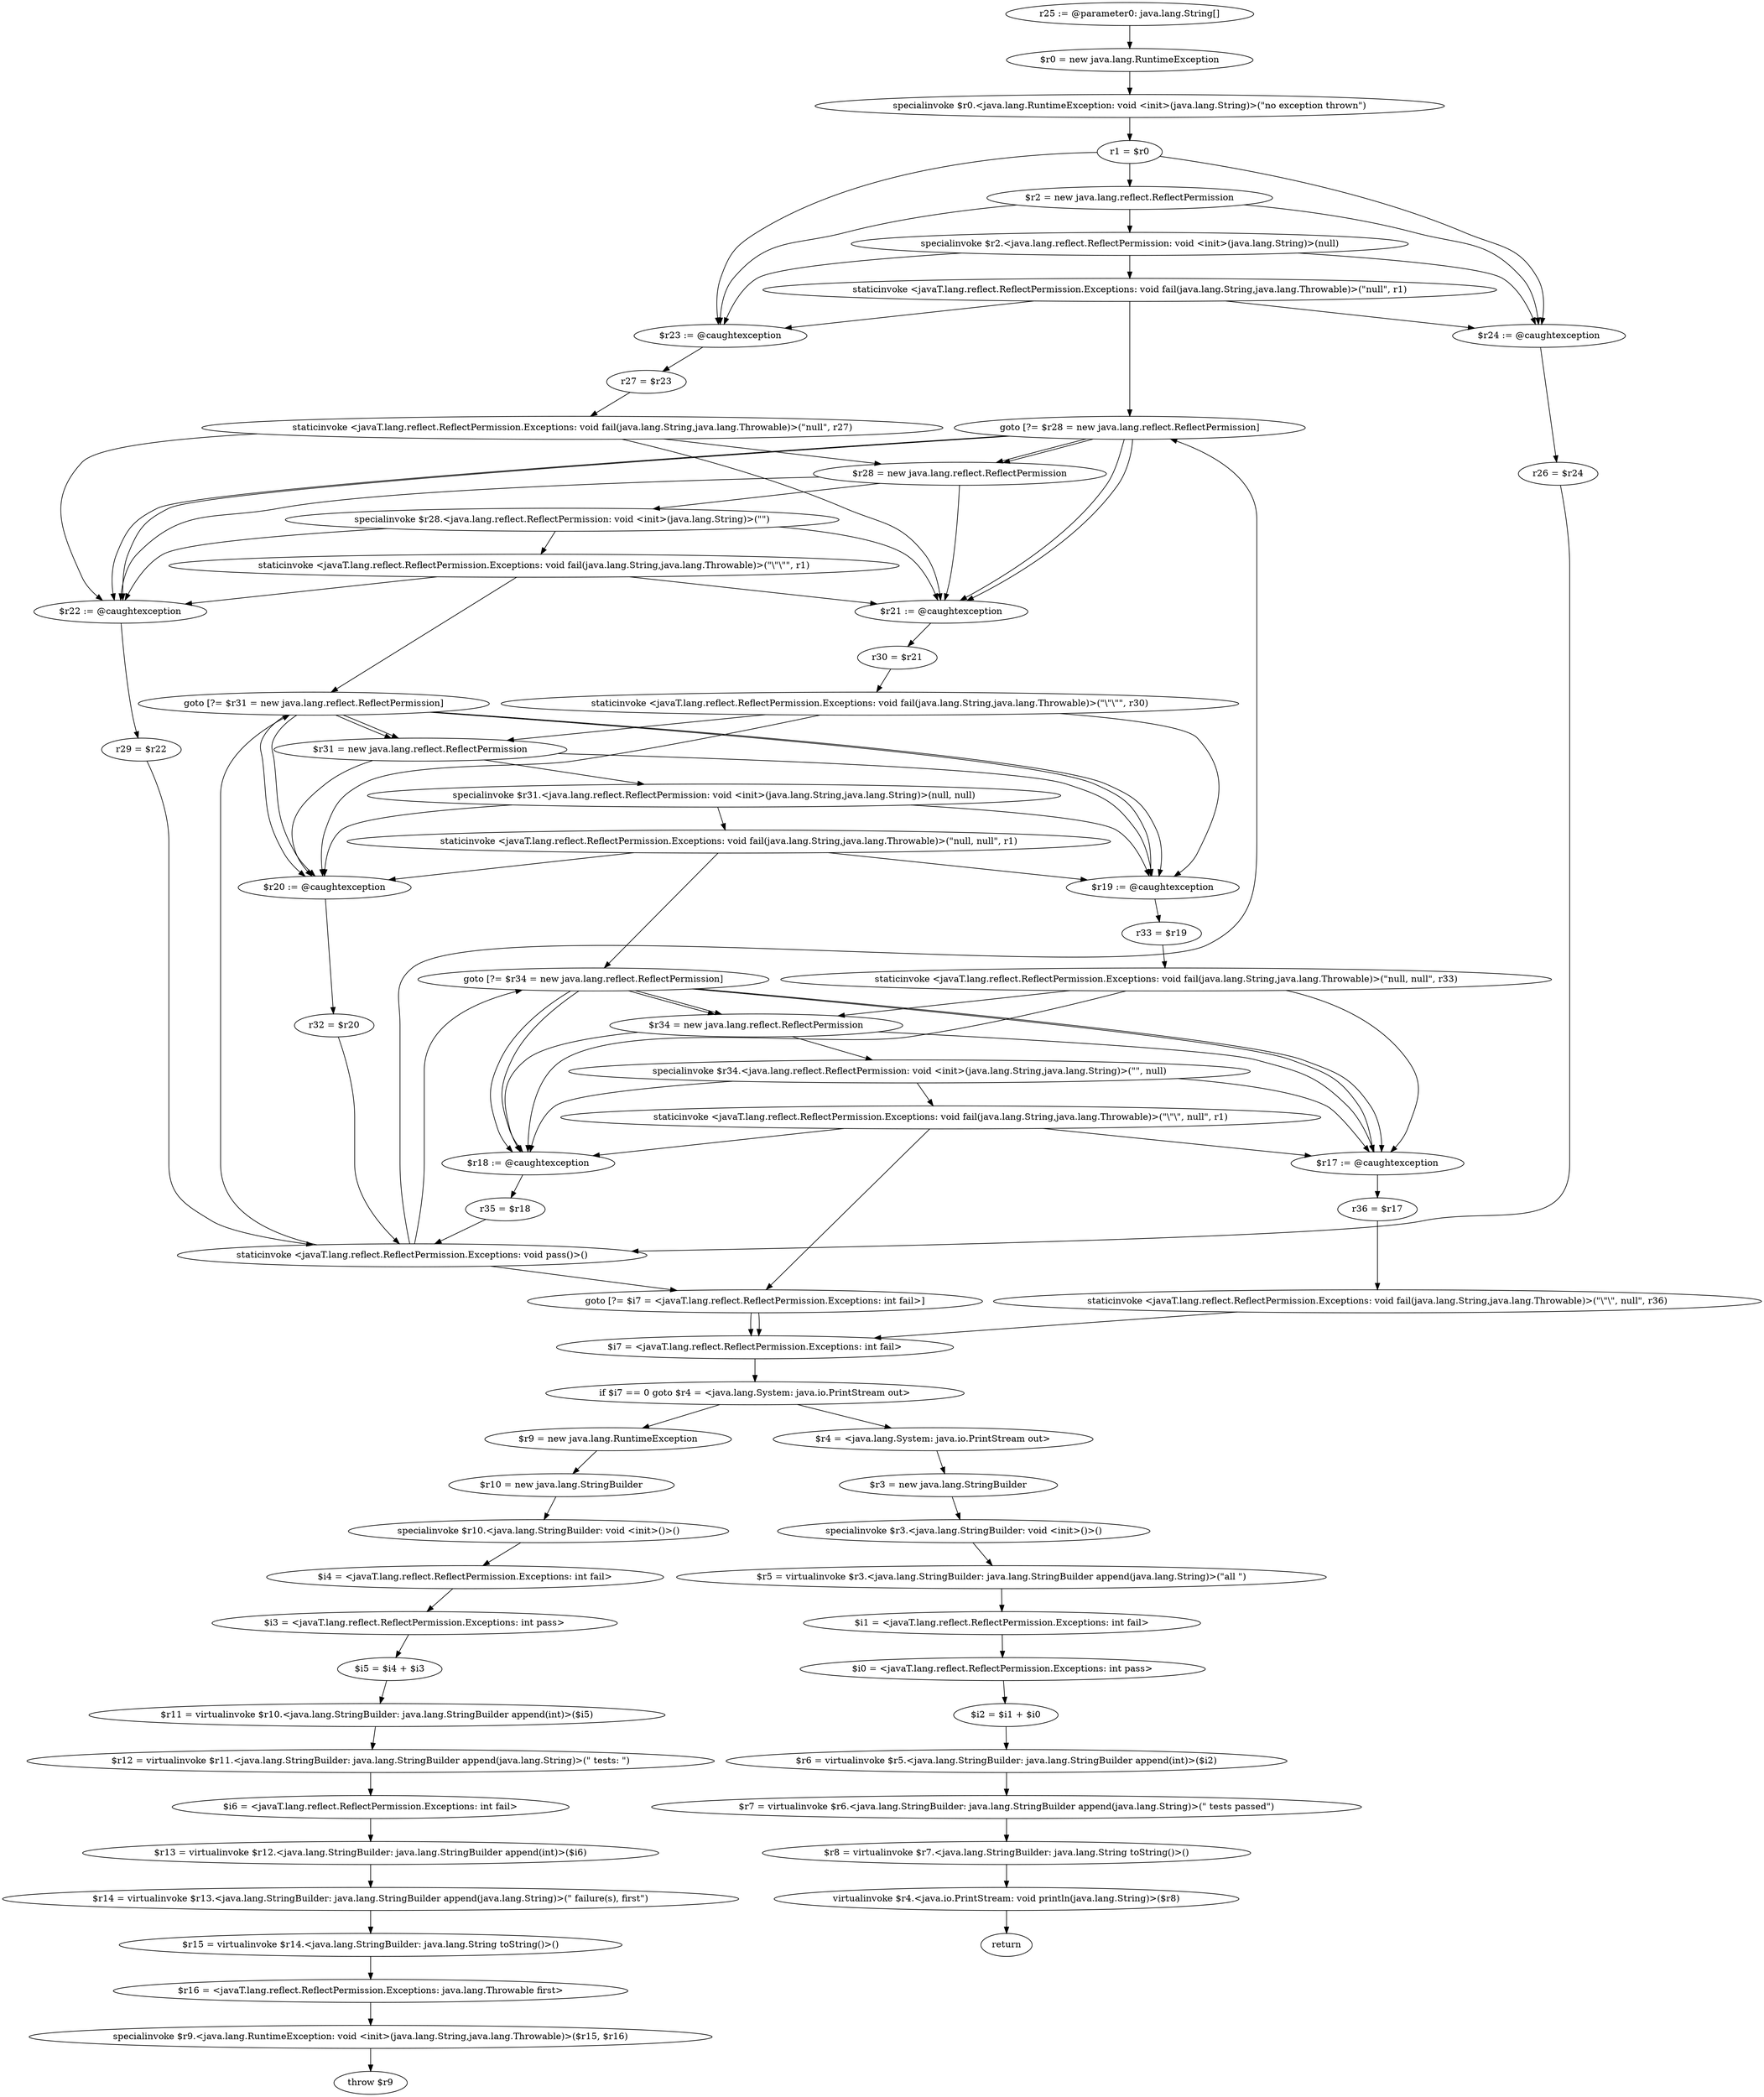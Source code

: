 digraph "unitGraph" {
    "r25 := @parameter0: java.lang.String[]"
    "$r0 = new java.lang.RuntimeException"
    "specialinvoke $r0.<java.lang.RuntimeException: void <init>(java.lang.String)>(\"no exception thrown\")"
    "r1 = $r0"
    "$r2 = new java.lang.reflect.ReflectPermission"
    "specialinvoke $r2.<java.lang.reflect.ReflectPermission: void <init>(java.lang.String)>(null)"
    "staticinvoke <javaT.lang.reflect.ReflectPermission.Exceptions: void fail(java.lang.String,java.lang.Throwable)>(\"null\", r1)"
    "goto [?= $r28 = new java.lang.reflect.ReflectPermission]"
    "$r24 := @caughtexception"
    "r26 = $r24"
    "staticinvoke <javaT.lang.reflect.ReflectPermission.Exceptions: void pass()>()"
    "$r23 := @caughtexception"
    "r27 = $r23"
    "staticinvoke <javaT.lang.reflect.ReflectPermission.Exceptions: void fail(java.lang.String,java.lang.Throwable)>(\"null\", r27)"
    "$r28 = new java.lang.reflect.ReflectPermission"
    "specialinvoke $r28.<java.lang.reflect.ReflectPermission: void <init>(java.lang.String)>(\"\")"
    "staticinvoke <javaT.lang.reflect.ReflectPermission.Exceptions: void fail(java.lang.String,java.lang.Throwable)>(\"\\\"\\\"\", r1)"
    "goto [?= $r31 = new java.lang.reflect.ReflectPermission]"
    "$r22 := @caughtexception"
    "r29 = $r22"
    "$r21 := @caughtexception"
    "r30 = $r21"
    "staticinvoke <javaT.lang.reflect.ReflectPermission.Exceptions: void fail(java.lang.String,java.lang.Throwable)>(\"\\\"\\\"\", r30)"
    "$r31 = new java.lang.reflect.ReflectPermission"
    "specialinvoke $r31.<java.lang.reflect.ReflectPermission: void <init>(java.lang.String,java.lang.String)>(null, null)"
    "staticinvoke <javaT.lang.reflect.ReflectPermission.Exceptions: void fail(java.lang.String,java.lang.Throwable)>(\"null, null\", r1)"
    "goto [?= $r34 = new java.lang.reflect.ReflectPermission]"
    "$r20 := @caughtexception"
    "r32 = $r20"
    "$r19 := @caughtexception"
    "r33 = $r19"
    "staticinvoke <javaT.lang.reflect.ReflectPermission.Exceptions: void fail(java.lang.String,java.lang.Throwable)>(\"null, null\", r33)"
    "$r34 = new java.lang.reflect.ReflectPermission"
    "specialinvoke $r34.<java.lang.reflect.ReflectPermission: void <init>(java.lang.String,java.lang.String)>(\"\", null)"
    "staticinvoke <javaT.lang.reflect.ReflectPermission.Exceptions: void fail(java.lang.String,java.lang.Throwable)>(\"\\\"\\\", null\", r1)"
    "goto [?= $i7 = <javaT.lang.reflect.ReflectPermission.Exceptions: int fail>]"
    "$r18 := @caughtexception"
    "r35 = $r18"
    "$r17 := @caughtexception"
    "r36 = $r17"
    "staticinvoke <javaT.lang.reflect.ReflectPermission.Exceptions: void fail(java.lang.String,java.lang.Throwable)>(\"\\\"\\\", null\", r36)"
    "$i7 = <javaT.lang.reflect.ReflectPermission.Exceptions: int fail>"
    "if $i7 == 0 goto $r4 = <java.lang.System: java.io.PrintStream out>"
    "$r9 = new java.lang.RuntimeException"
    "$r10 = new java.lang.StringBuilder"
    "specialinvoke $r10.<java.lang.StringBuilder: void <init>()>()"
    "$i4 = <javaT.lang.reflect.ReflectPermission.Exceptions: int fail>"
    "$i3 = <javaT.lang.reflect.ReflectPermission.Exceptions: int pass>"
    "$i5 = $i4 + $i3"
    "$r11 = virtualinvoke $r10.<java.lang.StringBuilder: java.lang.StringBuilder append(int)>($i5)"
    "$r12 = virtualinvoke $r11.<java.lang.StringBuilder: java.lang.StringBuilder append(java.lang.String)>(\" tests: \")"
    "$i6 = <javaT.lang.reflect.ReflectPermission.Exceptions: int fail>"
    "$r13 = virtualinvoke $r12.<java.lang.StringBuilder: java.lang.StringBuilder append(int)>($i6)"
    "$r14 = virtualinvoke $r13.<java.lang.StringBuilder: java.lang.StringBuilder append(java.lang.String)>(\" failure(s), first\")"
    "$r15 = virtualinvoke $r14.<java.lang.StringBuilder: java.lang.String toString()>()"
    "$r16 = <javaT.lang.reflect.ReflectPermission.Exceptions: java.lang.Throwable first>"
    "specialinvoke $r9.<java.lang.RuntimeException: void <init>(java.lang.String,java.lang.Throwable)>($r15, $r16)"
    "throw $r9"
    "$r4 = <java.lang.System: java.io.PrintStream out>"
    "$r3 = new java.lang.StringBuilder"
    "specialinvoke $r3.<java.lang.StringBuilder: void <init>()>()"
    "$r5 = virtualinvoke $r3.<java.lang.StringBuilder: java.lang.StringBuilder append(java.lang.String)>(\"all \")"
    "$i1 = <javaT.lang.reflect.ReflectPermission.Exceptions: int fail>"
    "$i0 = <javaT.lang.reflect.ReflectPermission.Exceptions: int pass>"
    "$i2 = $i1 + $i0"
    "$r6 = virtualinvoke $r5.<java.lang.StringBuilder: java.lang.StringBuilder append(int)>($i2)"
    "$r7 = virtualinvoke $r6.<java.lang.StringBuilder: java.lang.StringBuilder append(java.lang.String)>(\" tests passed\")"
    "$r8 = virtualinvoke $r7.<java.lang.StringBuilder: java.lang.String toString()>()"
    "virtualinvoke $r4.<java.io.PrintStream: void println(java.lang.String)>($r8)"
    "return"
    "r25 := @parameter0: java.lang.String[]"->"$r0 = new java.lang.RuntimeException";
    "$r0 = new java.lang.RuntimeException"->"specialinvoke $r0.<java.lang.RuntimeException: void <init>(java.lang.String)>(\"no exception thrown\")";
    "specialinvoke $r0.<java.lang.RuntimeException: void <init>(java.lang.String)>(\"no exception thrown\")"->"r1 = $r0";
    "r1 = $r0"->"$r24 := @caughtexception";
    "r1 = $r0"->"$r23 := @caughtexception";
    "r1 = $r0"->"$r2 = new java.lang.reflect.ReflectPermission";
    "$r2 = new java.lang.reflect.ReflectPermission"->"$r24 := @caughtexception";
    "$r2 = new java.lang.reflect.ReflectPermission"->"$r23 := @caughtexception";
    "$r2 = new java.lang.reflect.ReflectPermission"->"specialinvoke $r2.<java.lang.reflect.ReflectPermission: void <init>(java.lang.String)>(null)";
    "specialinvoke $r2.<java.lang.reflect.ReflectPermission: void <init>(java.lang.String)>(null)"->"$r24 := @caughtexception";
    "specialinvoke $r2.<java.lang.reflect.ReflectPermission: void <init>(java.lang.String)>(null)"->"$r23 := @caughtexception";
    "specialinvoke $r2.<java.lang.reflect.ReflectPermission: void <init>(java.lang.String)>(null)"->"staticinvoke <javaT.lang.reflect.ReflectPermission.Exceptions: void fail(java.lang.String,java.lang.Throwable)>(\"null\", r1)";
    "staticinvoke <javaT.lang.reflect.ReflectPermission.Exceptions: void fail(java.lang.String,java.lang.Throwable)>(\"null\", r1)"->"$r24 := @caughtexception";
    "staticinvoke <javaT.lang.reflect.ReflectPermission.Exceptions: void fail(java.lang.String,java.lang.Throwable)>(\"null\", r1)"->"$r23 := @caughtexception";
    "staticinvoke <javaT.lang.reflect.ReflectPermission.Exceptions: void fail(java.lang.String,java.lang.Throwable)>(\"null\", r1)"->"goto [?= $r28 = new java.lang.reflect.ReflectPermission]";
    "goto [?= $r28 = new java.lang.reflect.ReflectPermission]"->"$r22 := @caughtexception";
    "goto [?= $r28 = new java.lang.reflect.ReflectPermission]"->"$r21 := @caughtexception";
    "goto [?= $r28 = new java.lang.reflect.ReflectPermission]"->"$r28 = new java.lang.reflect.ReflectPermission";
    "$r24 := @caughtexception"->"r26 = $r24";
    "r26 = $r24"->"staticinvoke <javaT.lang.reflect.ReflectPermission.Exceptions: void pass()>()";
    "staticinvoke <javaT.lang.reflect.ReflectPermission.Exceptions: void pass()>()"->"goto [?= $r28 = new java.lang.reflect.ReflectPermission]";
    "goto [?= $r28 = new java.lang.reflect.ReflectPermission]"->"$r22 := @caughtexception";
    "goto [?= $r28 = new java.lang.reflect.ReflectPermission]"->"$r21 := @caughtexception";
    "goto [?= $r28 = new java.lang.reflect.ReflectPermission]"->"$r28 = new java.lang.reflect.ReflectPermission";
    "$r23 := @caughtexception"->"r27 = $r23";
    "r27 = $r23"->"staticinvoke <javaT.lang.reflect.ReflectPermission.Exceptions: void fail(java.lang.String,java.lang.Throwable)>(\"null\", r27)";
    "staticinvoke <javaT.lang.reflect.ReflectPermission.Exceptions: void fail(java.lang.String,java.lang.Throwable)>(\"null\", r27)"->"$r22 := @caughtexception";
    "staticinvoke <javaT.lang.reflect.ReflectPermission.Exceptions: void fail(java.lang.String,java.lang.Throwable)>(\"null\", r27)"->"$r21 := @caughtexception";
    "staticinvoke <javaT.lang.reflect.ReflectPermission.Exceptions: void fail(java.lang.String,java.lang.Throwable)>(\"null\", r27)"->"$r28 = new java.lang.reflect.ReflectPermission";
    "$r28 = new java.lang.reflect.ReflectPermission"->"$r22 := @caughtexception";
    "$r28 = new java.lang.reflect.ReflectPermission"->"$r21 := @caughtexception";
    "$r28 = new java.lang.reflect.ReflectPermission"->"specialinvoke $r28.<java.lang.reflect.ReflectPermission: void <init>(java.lang.String)>(\"\")";
    "specialinvoke $r28.<java.lang.reflect.ReflectPermission: void <init>(java.lang.String)>(\"\")"->"$r22 := @caughtexception";
    "specialinvoke $r28.<java.lang.reflect.ReflectPermission: void <init>(java.lang.String)>(\"\")"->"$r21 := @caughtexception";
    "specialinvoke $r28.<java.lang.reflect.ReflectPermission: void <init>(java.lang.String)>(\"\")"->"staticinvoke <javaT.lang.reflect.ReflectPermission.Exceptions: void fail(java.lang.String,java.lang.Throwable)>(\"\\\"\\\"\", r1)";
    "staticinvoke <javaT.lang.reflect.ReflectPermission.Exceptions: void fail(java.lang.String,java.lang.Throwable)>(\"\\\"\\\"\", r1)"->"$r22 := @caughtexception";
    "staticinvoke <javaT.lang.reflect.ReflectPermission.Exceptions: void fail(java.lang.String,java.lang.Throwable)>(\"\\\"\\\"\", r1)"->"$r21 := @caughtexception";
    "staticinvoke <javaT.lang.reflect.ReflectPermission.Exceptions: void fail(java.lang.String,java.lang.Throwable)>(\"\\\"\\\"\", r1)"->"goto [?= $r31 = new java.lang.reflect.ReflectPermission]";
    "goto [?= $r31 = new java.lang.reflect.ReflectPermission]"->"$r20 := @caughtexception";
    "goto [?= $r31 = new java.lang.reflect.ReflectPermission]"->"$r19 := @caughtexception";
    "goto [?= $r31 = new java.lang.reflect.ReflectPermission]"->"$r31 = new java.lang.reflect.ReflectPermission";
    "$r22 := @caughtexception"->"r29 = $r22";
    "r29 = $r22"->"staticinvoke <javaT.lang.reflect.ReflectPermission.Exceptions: void pass()>()";
    "staticinvoke <javaT.lang.reflect.ReflectPermission.Exceptions: void pass()>()"->"goto [?= $r31 = new java.lang.reflect.ReflectPermission]";
    "goto [?= $r31 = new java.lang.reflect.ReflectPermission]"->"$r20 := @caughtexception";
    "goto [?= $r31 = new java.lang.reflect.ReflectPermission]"->"$r19 := @caughtexception";
    "goto [?= $r31 = new java.lang.reflect.ReflectPermission]"->"$r31 = new java.lang.reflect.ReflectPermission";
    "$r21 := @caughtexception"->"r30 = $r21";
    "r30 = $r21"->"staticinvoke <javaT.lang.reflect.ReflectPermission.Exceptions: void fail(java.lang.String,java.lang.Throwable)>(\"\\\"\\\"\", r30)";
    "staticinvoke <javaT.lang.reflect.ReflectPermission.Exceptions: void fail(java.lang.String,java.lang.Throwable)>(\"\\\"\\\"\", r30)"->"$r20 := @caughtexception";
    "staticinvoke <javaT.lang.reflect.ReflectPermission.Exceptions: void fail(java.lang.String,java.lang.Throwable)>(\"\\\"\\\"\", r30)"->"$r19 := @caughtexception";
    "staticinvoke <javaT.lang.reflect.ReflectPermission.Exceptions: void fail(java.lang.String,java.lang.Throwable)>(\"\\\"\\\"\", r30)"->"$r31 = new java.lang.reflect.ReflectPermission";
    "$r31 = new java.lang.reflect.ReflectPermission"->"$r20 := @caughtexception";
    "$r31 = new java.lang.reflect.ReflectPermission"->"$r19 := @caughtexception";
    "$r31 = new java.lang.reflect.ReflectPermission"->"specialinvoke $r31.<java.lang.reflect.ReflectPermission: void <init>(java.lang.String,java.lang.String)>(null, null)";
    "specialinvoke $r31.<java.lang.reflect.ReflectPermission: void <init>(java.lang.String,java.lang.String)>(null, null)"->"$r20 := @caughtexception";
    "specialinvoke $r31.<java.lang.reflect.ReflectPermission: void <init>(java.lang.String,java.lang.String)>(null, null)"->"$r19 := @caughtexception";
    "specialinvoke $r31.<java.lang.reflect.ReflectPermission: void <init>(java.lang.String,java.lang.String)>(null, null)"->"staticinvoke <javaT.lang.reflect.ReflectPermission.Exceptions: void fail(java.lang.String,java.lang.Throwable)>(\"null, null\", r1)";
    "staticinvoke <javaT.lang.reflect.ReflectPermission.Exceptions: void fail(java.lang.String,java.lang.Throwable)>(\"null, null\", r1)"->"$r20 := @caughtexception";
    "staticinvoke <javaT.lang.reflect.ReflectPermission.Exceptions: void fail(java.lang.String,java.lang.Throwable)>(\"null, null\", r1)"->"$r19 := @caughtexception";
    "staticinvoke <javaT.lang.reflect.ReflectPermission.Exceptions: void fail(java.lang.String,java.lang.Throwable)>(\"null, null\", r1)"->"goto [?= $r34 = new java.lang.reflect.ReflectPermission]";
    "goto [?= $r34 = new java.lang.reflect.ReflectPermission]"->"$r18 := @caughtexception";
    "goto [?= $r34 = new java.lang.reflect.ReflectPermission]"->"$r17 := @caughtexception";
    "goto [?= $r34 = new java.lang.reflect.ReflectPermission]"->"$r34 = new java.lang.reflect.ReflectPermission";
    "$r20 := @caughtexception"->"r32 = $r20";
    "r32 = $r20"->"staticinvoke <javaT.lang.reflect.ReflectPermission.Exceptions: void pass()>()";
    "staticinvoke <javaT.lang.reflect.ReflectPermission.Exceptions: void pass()>()"->"goto [?= $r34 = new java.lang.reflect.ReflectPermission]";
    "goto [?= $r34 = new java.lang.reflect.ReflectPermission]"->"$r18 := @caughtexception";
    "goto [?= $r34 = new java.lang.reflect.ReflectPermission]"->"$r17 := @caughtexception";
    "goto [?= $r34 = new java.lang.reflect.ReflectPermission]"->"$r34 = new java.lang.reflect.ReflectPermission";
    "$r19 := @caughtexception"->"r33 = $r19";
    "r33 = $r19"->"staticinvoke <javaT.lang.reflect.ReflectPermission.Exceptions: void fail(java.lang.String,java.lang.Throwable)>(\"null, null\", r33)";
    "staticinvoke <javaT.lang.reflect.ReflectPermission.Exceptions: void fail(java.lang.String,java.lang.Throwable)>(\"null, null\", r33)"->"$r18 := @caughtexception";
    "staticinvoke <javaT.lang.reflect.ReflectPermission.Exceptions: void fail(java.lang.String,java.lang.Throwable)>(\"null, null\", r33)"->"$r17 := @caughtexception";
    "staticinvoke <javaT.lang.reflect.ReflectPermission.Exceptions: void fail(java.lang.String,java.lang.Throwable)>(\"null, null\", r33)"->"$r34 = new java.lang.reflect.ReflectPermission";
    "$r34 = new java.lang.reflect.ReflectPermission"->"$r18 := @caughtexception";
    "$r34 = new java.lang.reflect.ReflectPermission"->"$r17 := @caughtexception";
    "$r34 = new java.lang.reflect.ReflectPermission"->"specialinvoke $r34.<java.lang.reflect.ReflectPermission: void <init>(java.lang.String,java.lang.String)>(\"\", null)";
    "specialinvoke $r34.<java.lang.reflect.ReflectPermission: void <init>(java.lang.String,java.lang.String)>(\"\", null)"->"$r18 := @caughtexception";
    "specialinvoke $r34.<java.lang.reflect.ReflectPermission: void <init>(java.lang.String,java.lang.String)>(\"\", null)"->"$r17 := @caughtexception";
    "specialinvoke $r34.<java.lang.reflect.ReflectPermission: void <init>(java.lang.String,java.lang.String)>(\"\", null)"->"staticinvoke <javaT.lang.reflect.ReflectPermission.Exceptions: void fail(java.lang.String,java.lang.Throwable)>(\"\\\"\\\", null\", r1)";
    "staticinvoke <javaT.lang.reflect.ReflectPermission.Exceptions: void fail(java.lang.String,java.lang.Throwable)>(\"\\\"\\\", null\", r1)"->"$r18 := @caughtexception";
    "staticinvoke <javaT.lang.reflect.ReflectPermission.Exceptions: void fail(java.lang.String,java.lang.Throwable)>(\"\\\"\\\", null\", r1)"->"$r17 := @caughtexception";
    "staticinvoke <javaT.lang.reflect.ReflectPermission.Exceptions: void fail(java.lang.String,java.lang.Throwable)>(\"\\\"\\\", null\", r1)"->"goto [?= $i7 = <javaT.lang.reflect.ReflectPermission.Exceptions: int fail>]";
    "goto [?= $i7 = <javaT.lang.reflect.ReflectPermission.Exceptions: int fail>]"->"$i7 = <javaT.lang.reflect.ReflectPermission.Exceptions: int fail>";
    "$r18 := @caughtexception"->"r35 = $r18";
    "r35 = $r18"->"staticinvoke <javaT.lang.reflect.ReflectPermission.Exceptions: void pass()>()";
    "staticinvoke <javaT.lang.reflect.ReflectPermission.Exceptions: void pass()>()"->"goto [?= $i7 = <javaT.lang.reflect.ReflectPermission.Exceptions: int fail>]";
    "goto [?= $i7 = <javaT.lang.reflect.ReflectPermission.Exceptions: int fail>]"->"$i7 = <javaT.lang.reflect.ReflectPermission.Exceptions: int fail>";
    "$r17 := @caughtexception"->"r36 = $r17";
    "r36 = $r17"->"staticinvoke <javaT.lang.reflect.ReflectPermission.Exceptions: void fail(java.lang.String,java.lang.Throwable)>(\"\\\"\\\", null\", r36)";
    "staticinvoke <javaT.lang.reflect.ReflectPermission.Exceptions: void fail(java.lang.String,java.lang.Throwable)>(\"\\\"\\\", null\", r36)"->"$i7 = <javaT.lang.reflect.ReflectPermission.Exceptions: int fail>";
    "$i7 = <javaT.lang.reflect.ReflectPermission.Exceptions: int fail>"->"if $i7 == 0 goto $r4 = <java.lang.System: java.io.PrintStream out>";
    "if $i7 == 0 goto $r4 = <java.lang.System: java.io.PrintStream out>"->"$r9 = new java.lang.RuntimeException";
    "if $i7 == 0 goto $r4 = <java.lang.System: java.io.PrintStream out>"->"$r4 = <java.lang.System: java.io.PrintStream out>";
    "$r9 = new java.lang.RuntimeException"->"$r10 = new java.lang.StringBuilder";
    "$r10 = new java.lang.StringBuilder"->"specialinvoke $r10.<java.lang.StringBuilder: void <init>()>()";
    "specialinvoke $r10.<java.lang.StringBuilder: void <init>()>()"->"$i4 = <javaT.lang.reflect.ReflectPermission.Exceptions: int fail>";
    "$i4 = <javaT.lang.reflect.ReflectPermission.Exceptions: int fail>"->"$i3 = <javaT.lang.reflect.ReflectPermission.Exceptions: int pass>";
    "$i3 = <javaT.lang.reflect.ReflectPermission.Exceptions: int pass>"->"$i5 = $i4 + $i3";
    "$i5 = $i4 + $i3"->"$r11 = virtualinvoke $r10.<java.lang.StringBuilder: java.lang.StringBuilder append(int)>($i5)";
    "$r11 = virtualinvoke $r10.<java.lang.StringBuilder: java.lang.StringBuilder append(int)>($i5)"->"$r12 = virtualinvoke $r11.<java.lang.StringBuilder: java.lang.StringBuilder append(java.lang.String)>(\" tests: \")";
    "$r12 = virtualinvoke $r11.<java.lang.StringBuilder: java.lang.StringBuilder append(java.lang.String)>(\" tests: \")"->"$i6 = <javaT.lang.reflect.ReflectPermission.Exceptions: int fail>";
    "$i6 = <javaT.lang.reflect.ReflectPermission.Exceptions: int fail>"->"$r13 = virtualinvoke $r12.<java.lang.StringBuilder: java.lang.StringBuilder append(int)>($i6)";
    "$r13 = virtualinvoke $r12.<java.lang.StringBuilder: java.lang.StringBuilder append(int)>($i6)"->"$r14 = virtualinvoke $r13.<java.lang.StringBuilder: java.lang.StringBuilder append(java.lang.String)>(\" failure(s), first\")";
    "$r14 = virtualinvoke $r13.<java.lang.StringBuilder: java.lang.StringBuilder append(java.lang.String)>(\" failure(s), first\")"->"$r15 = virtualinvoke $r14.<java.lang.StringBuilder: java.lang.String toString()>()";
    "$r15 = virtualinvoke $r14.<java.lang.StringBuilder: java.lang.String toString()>()"->"$r16 = <javaT.lang.reflect.ReflectPermission.Exceptions: java.lang.Throwable first>";
    "$r16 = <javaT.lang.reflect.ReflectPermission.Exceptions: java.lang.Throwable first>"->"specialinvoke $r9.<java.lang.RuntimeException: void <init>(java.lang.String,java.lang.Throwable)>($r15, $r16)";
    "specialinvoke $r9.<java.lang.RuntimeException: void <init>(java.lang.String,java.lang.Throwable)>($r15, $r16)"->"throw $r9";
    "$r4 = <java.lang.System: java.io.PrintStream out>"->"$r3 = new java.lang.StringBuilder";
    "$r3 = new java.lang.StringBuilder"->"specialinvoke $r3.<java.lang.StringBuilder: void <init>()>()";
    "specialinvoke $r3.<java.lang.StringBuilder: void <init>()>()"->"$r5 = virtualinvoke $r3.<java.lang.StringBuilder: java.lang.StringBuilder append(java.lang.String)>(\"all \")";
    "$r5 = virtualinvoke $r3.<java.lang.StringBuilder: java.lang.StringBuilder append(java.lang.String)>(\"all \")"->"$i1 = <javaT.lang.reflect.ReflectPermission.Exceptions: int fail>";
    "$i1 = <javaT.lang.reflect.ReflectPermission.Exceptions: int fail>"->"$i0 = <javaT.lang.reflect.ReflectPermission.Exceptions: int pass>";
    "$i0 = <javaT.lang.reflect.ReflectPermission.Exceptions: int pass>"->"$i2 = $i1 + $i0";
    "$i2 = $i1 + $i0"->"$r6 = virtualinvoke $r5.<java.lang.StringBuilder: java.lang.StringBuilder append(int)>($i2)";
    "$r6 = virtualinvoke $r5.<java.lang.StringBuilder: java.lang.StringBuilder append(int)>($i2)"->"$r7 = virtualinvoke $r6.<java.lang.StringBuilder: java.lang.StringBuilder append(java.lang.String)>(\" tests passed\")";
    "$r7 = virtualinvoke $r6.<java.lang.StringBuilder: java.lang.StringBuilder append(java.lang.String)>(\" tests passed\")"->"$r8 = virtualinvoke $r7.<java.lang.StringBuilder: java.lang.String toString()>()";
    "$r8 = virtualinvoke $r7.<java.lang.StringBuilder: java.lang.String toString()>()"->"virtualinvoke $r4.<java.io.PrintStream: void println(java.lang.String)>($r8)";
    "virtualinvoke $r4.<java.io.PrintStream: void println(java.lang.String)>($r8)"->"return";
}

